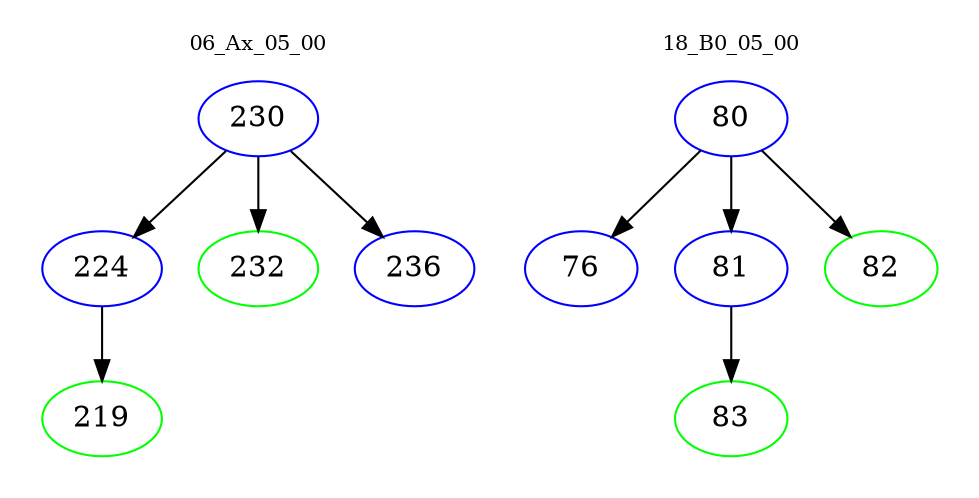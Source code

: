 digraph{
subgraph cluster_0 {
color = white
label = "06_Ax_05_00";
fontsize=10;
T0_230 [label="230", color="blue"]
T0_230 -> T0_224 [color="black"]
T0_224 [label="224", color="blue"]
T0_224 -> T0_219 [color="black"]
T0_219 [label="219", color="green"]
T0_230 -> T0_232 [color="black"]
T0_232 [label="232", color="green"]
T0_230 -> T0_236 [color="black"]
T0_236 [label="236", color="blue"]
}
subgraph cluster_1 {
color = white
label = "18_B0_05_00";
fontsize=10;
T1_80 [label="80", color="blue"]
T1_80 -> T1_76 [color="black"]
T1_76 [label="76", color="blue"]
T1_80 -> T1_81 [color="black"]
T1_81 [label="81", color="blue"]
T1_81 -> T1_83 [color="black"]
T1_83 [label="83", color="green"]
T1_80 -> T1_82 [color="black"]
T1_82 [label="82", color="green"]
}
}
